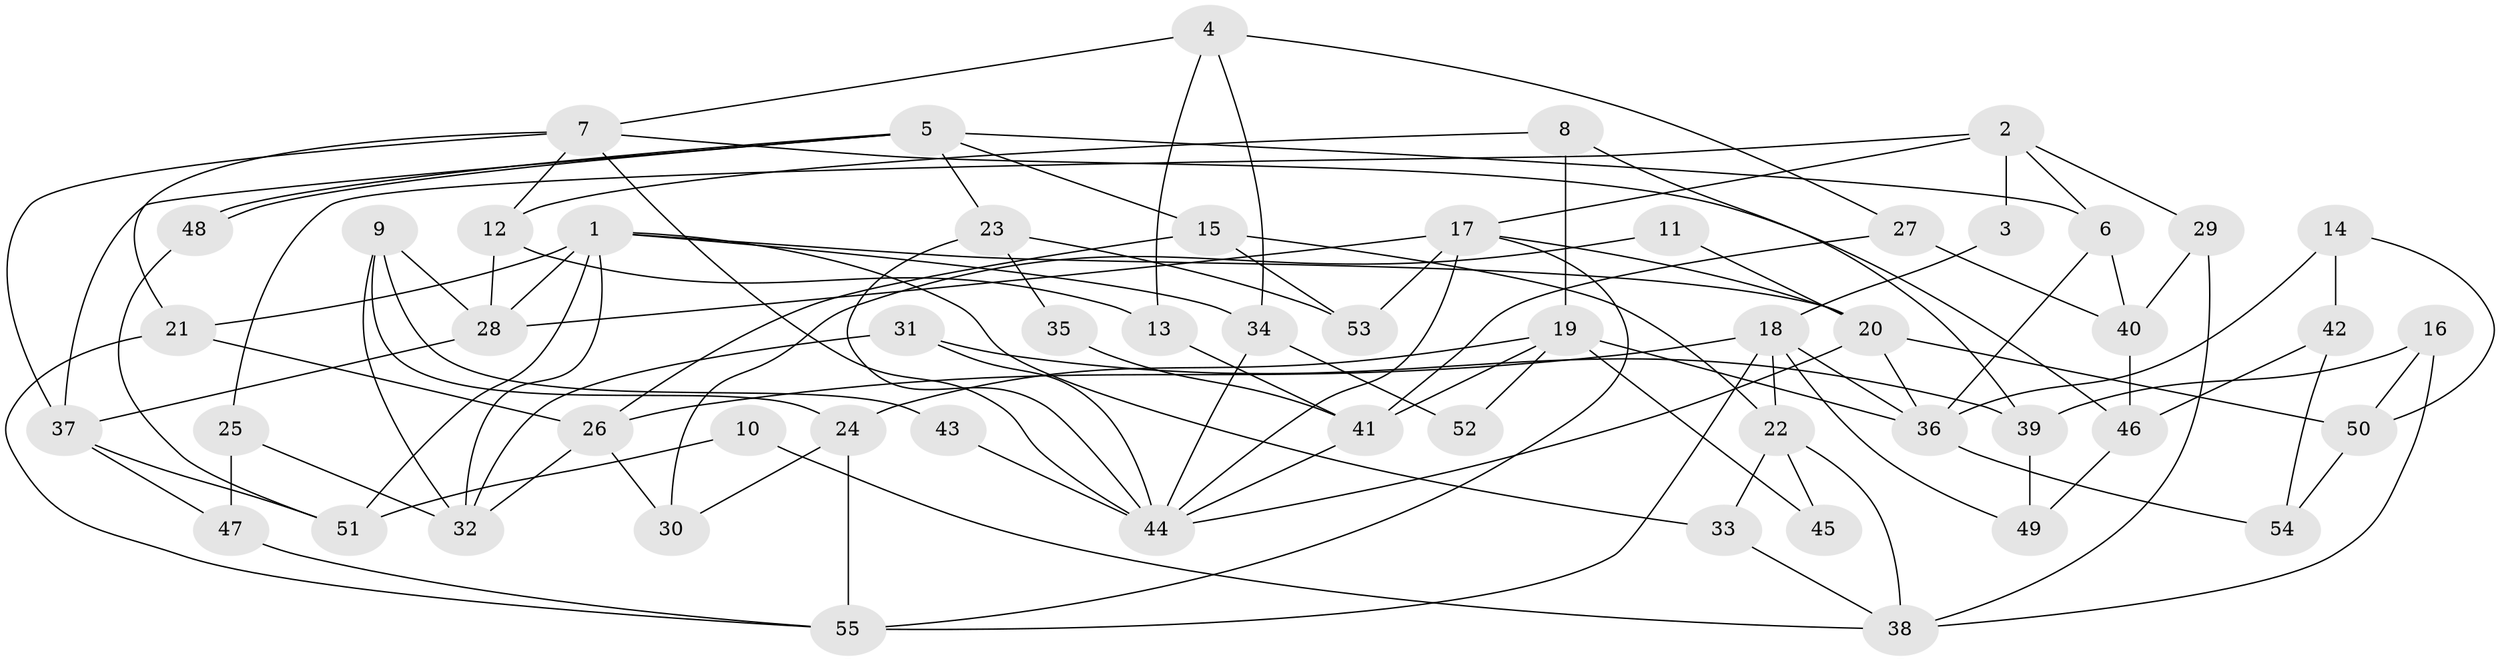 // coarse degree distribution, {2: 0.22727272727272727, 4: 0.13636363636363635, 3: 0.13636363636363635, 6: 0.09090909090909091, 5: 0.22727272727272727, 7: 0.09090909090909091, 10: 0.045454545454545456, 8: 0.045454545454545456}
// Generated by graph-tools (version 1.1) at 2025/52/03/04/25 21:52:38]
// undirected, 55 vertices, 110 edges
graph export_dot {
graph [start="1"]
  node [color=gray90,style=filled];
  1;
  2;
  3;
  4;
  5;
  6;
  7;
  8;
  9;
  10;
  11;
  12;
  13;
  14;
  15;
  16;
  17;
  18;
  19;
  20;
  21;
  22;
  23;
  24;
  25;
  26;
  27;
  28;
  29;
  30;
  31;
  32;
  33;
  34;
  35;
  36;
  37;
  38;
  39;
  40;
  41;
  42;
  43;
  44;
  45;
  46;
  47;
  48;
  49;
  50;
  51;
  52;
  53;
  54;
  55;
  1 -- 32;
  1 -- 34;
  1 -- 20;
  1 -- 21;
  1 -- 28;
  1 -- 33;
  1 -- 51;
  2 -- 17;
  2 -- 29;
  2 -- 3;
  2 -- 6;
  2 -- 25;
  3 -- 18;
  4 -- 27;
  4 -- 13;
  4 -- 7;
  4 -- 34;
  5 -- 15;
  5 -- 48;
  5 -- 48;
  5 -- 6;
  5 -- 23;
  5 -- 37;
  6 -- 36;
  6 -- 40;
  7 -- 37;
  7 -- 12;
  7 -- 21;
  7 -- 44;
  7 -- 46;
  8 -- 39;
  8 -- 12;
  8 -- 19;
  9 -- 32;
  9 -- 28;
  9 -- 24;
  9 -- 43;
  10 -- 51;
  10 -- 38;
  11 -- 30;
  11 -- 20;
  12 -- 28;
  12 -- 13;
  13 -- 41;
  14 -- 50;
  14 -- 36;
  14 -- 42;
  15 -- 26;
  15 -- 53;
  15 -- 22;
  16 -- 38;
  16 -- 50;
  16 -- 39;
  17 -- 20;
  17 -- 44;
  17 -- 28;
  17 -- 53;
  17 -- 55;
  18 -- 55;
  18 -- 36;
  18 -- 22;
  18 -- 26;
  18 -- 49;
  19 -- 24;
  19 -- 36;
  19 -- 41;
  19 -- 45;
  19 -- 52;
  20 -- 36;
  20 -- 44;
  20 -- 50;
  21 -- 26;
  21 -- 55;
  22 -- 33;
  22 -- 38;
  22 -- 45;
  23 -- 44;
  23 -- 35;
  23 -- 53;
  24 -- 55;
  24 -- 30;
  25 -- 47;
  25 -- 32;
  26 -- 30;
  26 -- 32;
  27 -- 41;
  27 -- 40;
  28 -- 37;
  29 -- 38;
  29 -- 40;
  31 -- 32;
  31 -- 44;
  31 -- 39;
  33 -- 38;
  34 -- 44;
  34 -- 52;
  35 -- 41;
  36 -- 54;
  37 -- 47;
  37 -- 51;
  39 -- 49;
  40 -- 46;
  41 -- 44;
  42 -- 46;
  42 -- 54;
  43 -- 44;
  46 -- 49;
  47 -- 55;
  48 -- 51;
  50 -- 54;
}
